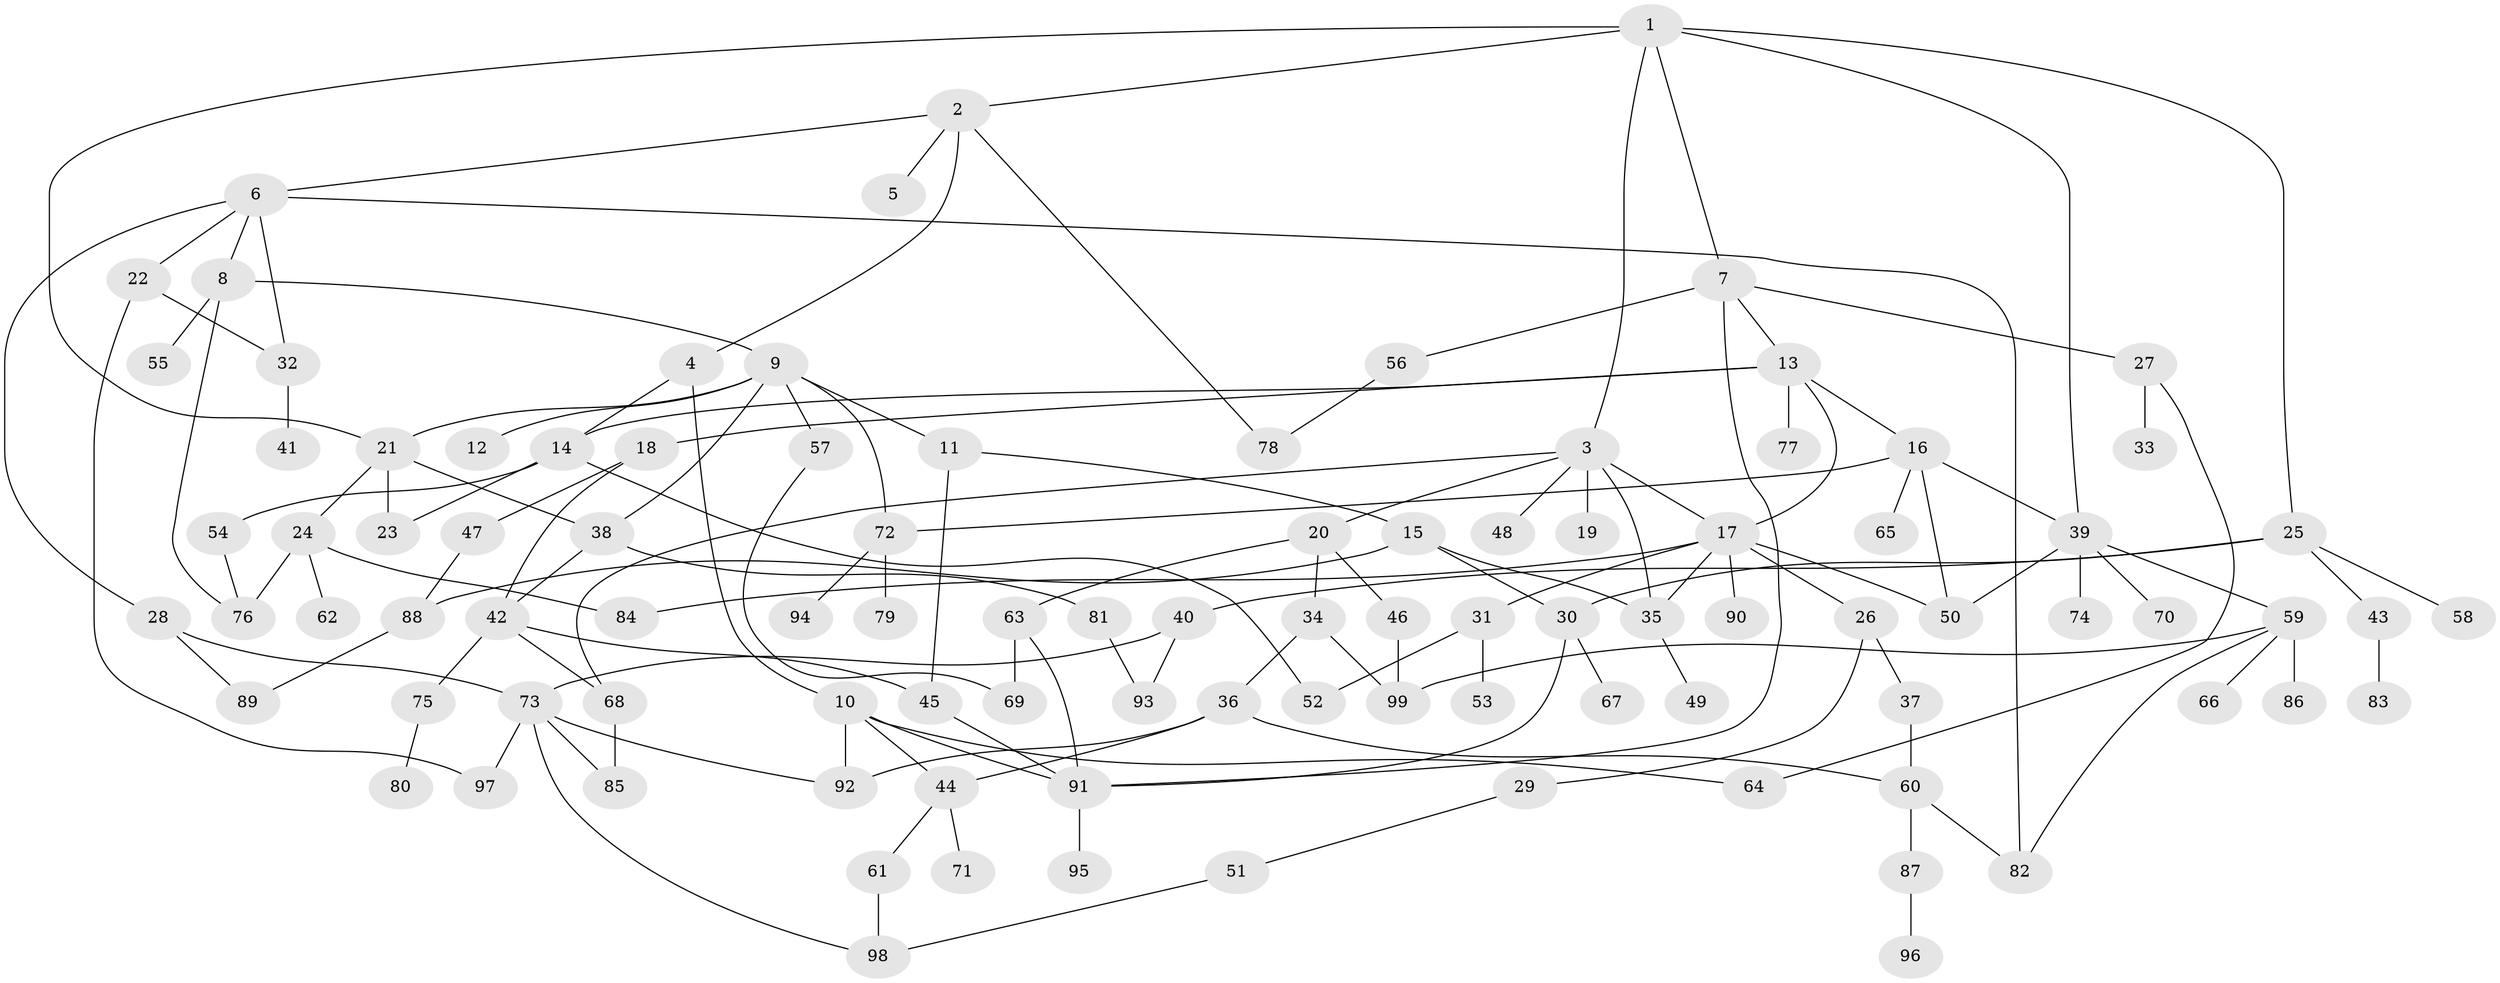// Generated by graph-tools (version 1.1) at 2025/49/03/09/25 03:49:25]
// undirected, 99 vertices, 141 edges
graph export_dot {
graph [start="1"]
  node [color=gray90,style=filled];
  1;
  2;
  3;
  4;
  5;
  6;
  7;
  8;
  9;
  10;
  11;
  12;
  13;
  14;
  15;
  16;
  17;
  18;
  19;
  20;
  21;
  22;
  23;
  24;
  25;
  26;
  27;
  28;
  29;
  30;
  31;
  32;
  33;
  34;
  35;
  36;
  37;
  38;
  39;
  40;
  41;
  42;
  43;
  44;
  45;
  46;
  47;
  48;
  49;
  50;
  51;
  52;
  53;
  54;
  55;
  56;
  57;
  58;
  59;
  60;
  61;
  62;
  63;
  64;
  65;
  66;
  67;
  68;
  69;
  70;
  71;
  72;
  73;
  74;
  75;
  76;
  77;
  78;
  79;
  80;
  81;
  82;
  83;
  84;
  85;
  86;
  87;
  88;
  89;
  90;
  91;
  92;
  93;
  94;
  95;
  96;
  97;
  98;
  99;
  1 -- 2;
  1 -- 3;
  1 -- 7;
  1 -- 25;
  1 -- 39;
  1 -- 21;
  2 -- 4;
  2 -- 5;
  2 -- 6;
  2 -- 78;
  3 -- 19;
  3 -- 20;
  3 -- 48;
  3 -- 35;
  3 -- 68;
  3 -- 17;
  4 -- 10;
  4 -- 14;
  6 -- 8;
  6 -- 22;
  6 -- 28;
  6 -- 82;
  6 -- 32;
  7 -- 13;
  7 -- 27;
  7 -- 56;
  7 -- 91;
  8 -- 9;
  8 -- 55;
  8 -- 76;
  9 -- 11;
  9 -- 12;
  9 -- 21;
  9 -- 38;
  9 -- 57;
  9 -- 72;
  10 -- 44;
  10 -- 91;
  10 -- 92;
  10 -- 64;
  11 -- 15;
  11 -- 45;
  13 -- 14;
  13 -- 16;
  13 -- 17;
  13 -- 18;
  13 -- 77;
  14 -- 23;
  14 -- 52;
  14 -- 54;
  15 -- 88;
  15 -- 30;
  15 -- 35;
  16 -- 65;
  16 -- 72;
  16 -- 50;
  16 -- 39;
  17 -- 26;
  17 -- 31;
  17 -- 35;
  17 -- 84;
  17 -- 90;
  17 -- 50;
  18 -- 47;
  18 -- 42;
  20 -- 34;
  20 -- 46;
  20 -- 63;
  21 -- 24;
  21 -- 38;
  21 -- 23;
  22 -- 32;
  22 -- 97;
  24 -- 62;
  24 -- 76;
  24 -- 84;
  25 -- 30;
  25 -- 40;
  25 -- 43;
  25 -- 58;
  26 -- 29;
  26 -- 37;
  27 -- 33;
  27 -- 64;
  28 -- 73;
  28 -- 89;
  29 -- 51;
  30 -- 67;
  30 -- 91;
  31 -- 53;
  31 -- 52;
  32 -- 41;
  34 -- 36;
  34 -- 99;
  35 -- 49;
  36 -- 60;
  36 -- 44;
  36 -- 92;
  37 -- 60;
  38 -- 42;
  38 -- 81;
  39 -- 50;
  39 -- 59;
  39 -- 70;
  39 -- 74;
  40 -- 73;
  40 -- 93;
  42 -- 68;
  42 -- 75;
  42 -- 45;
  43 -- 83;
  44 -- 61;
  44 -- 71;
  45 -- 91;
  46 -- 99;
  47 -- 88;
  51 -- 98;
  54 -- 76;
  56 -- 78;
  57 -- 69;
  59 -- 66;
  59 -- 86;
  59 -- 99;
  59 -- 82;
  60 -- 87;
  60 -- 82;
  61 -- 98;
  63 -- 69;
  63 -- 91;
  68 -- 85;
  72 -- 79;
  72 -- 94;
  73 -- 97;
  73 -- 92;
  73 -- 85;
  73 -- 98;
  75 -- 80;
  81 -- 93;
  87 -- 96;
  88 -- 89;
  91 -- 95;
}
